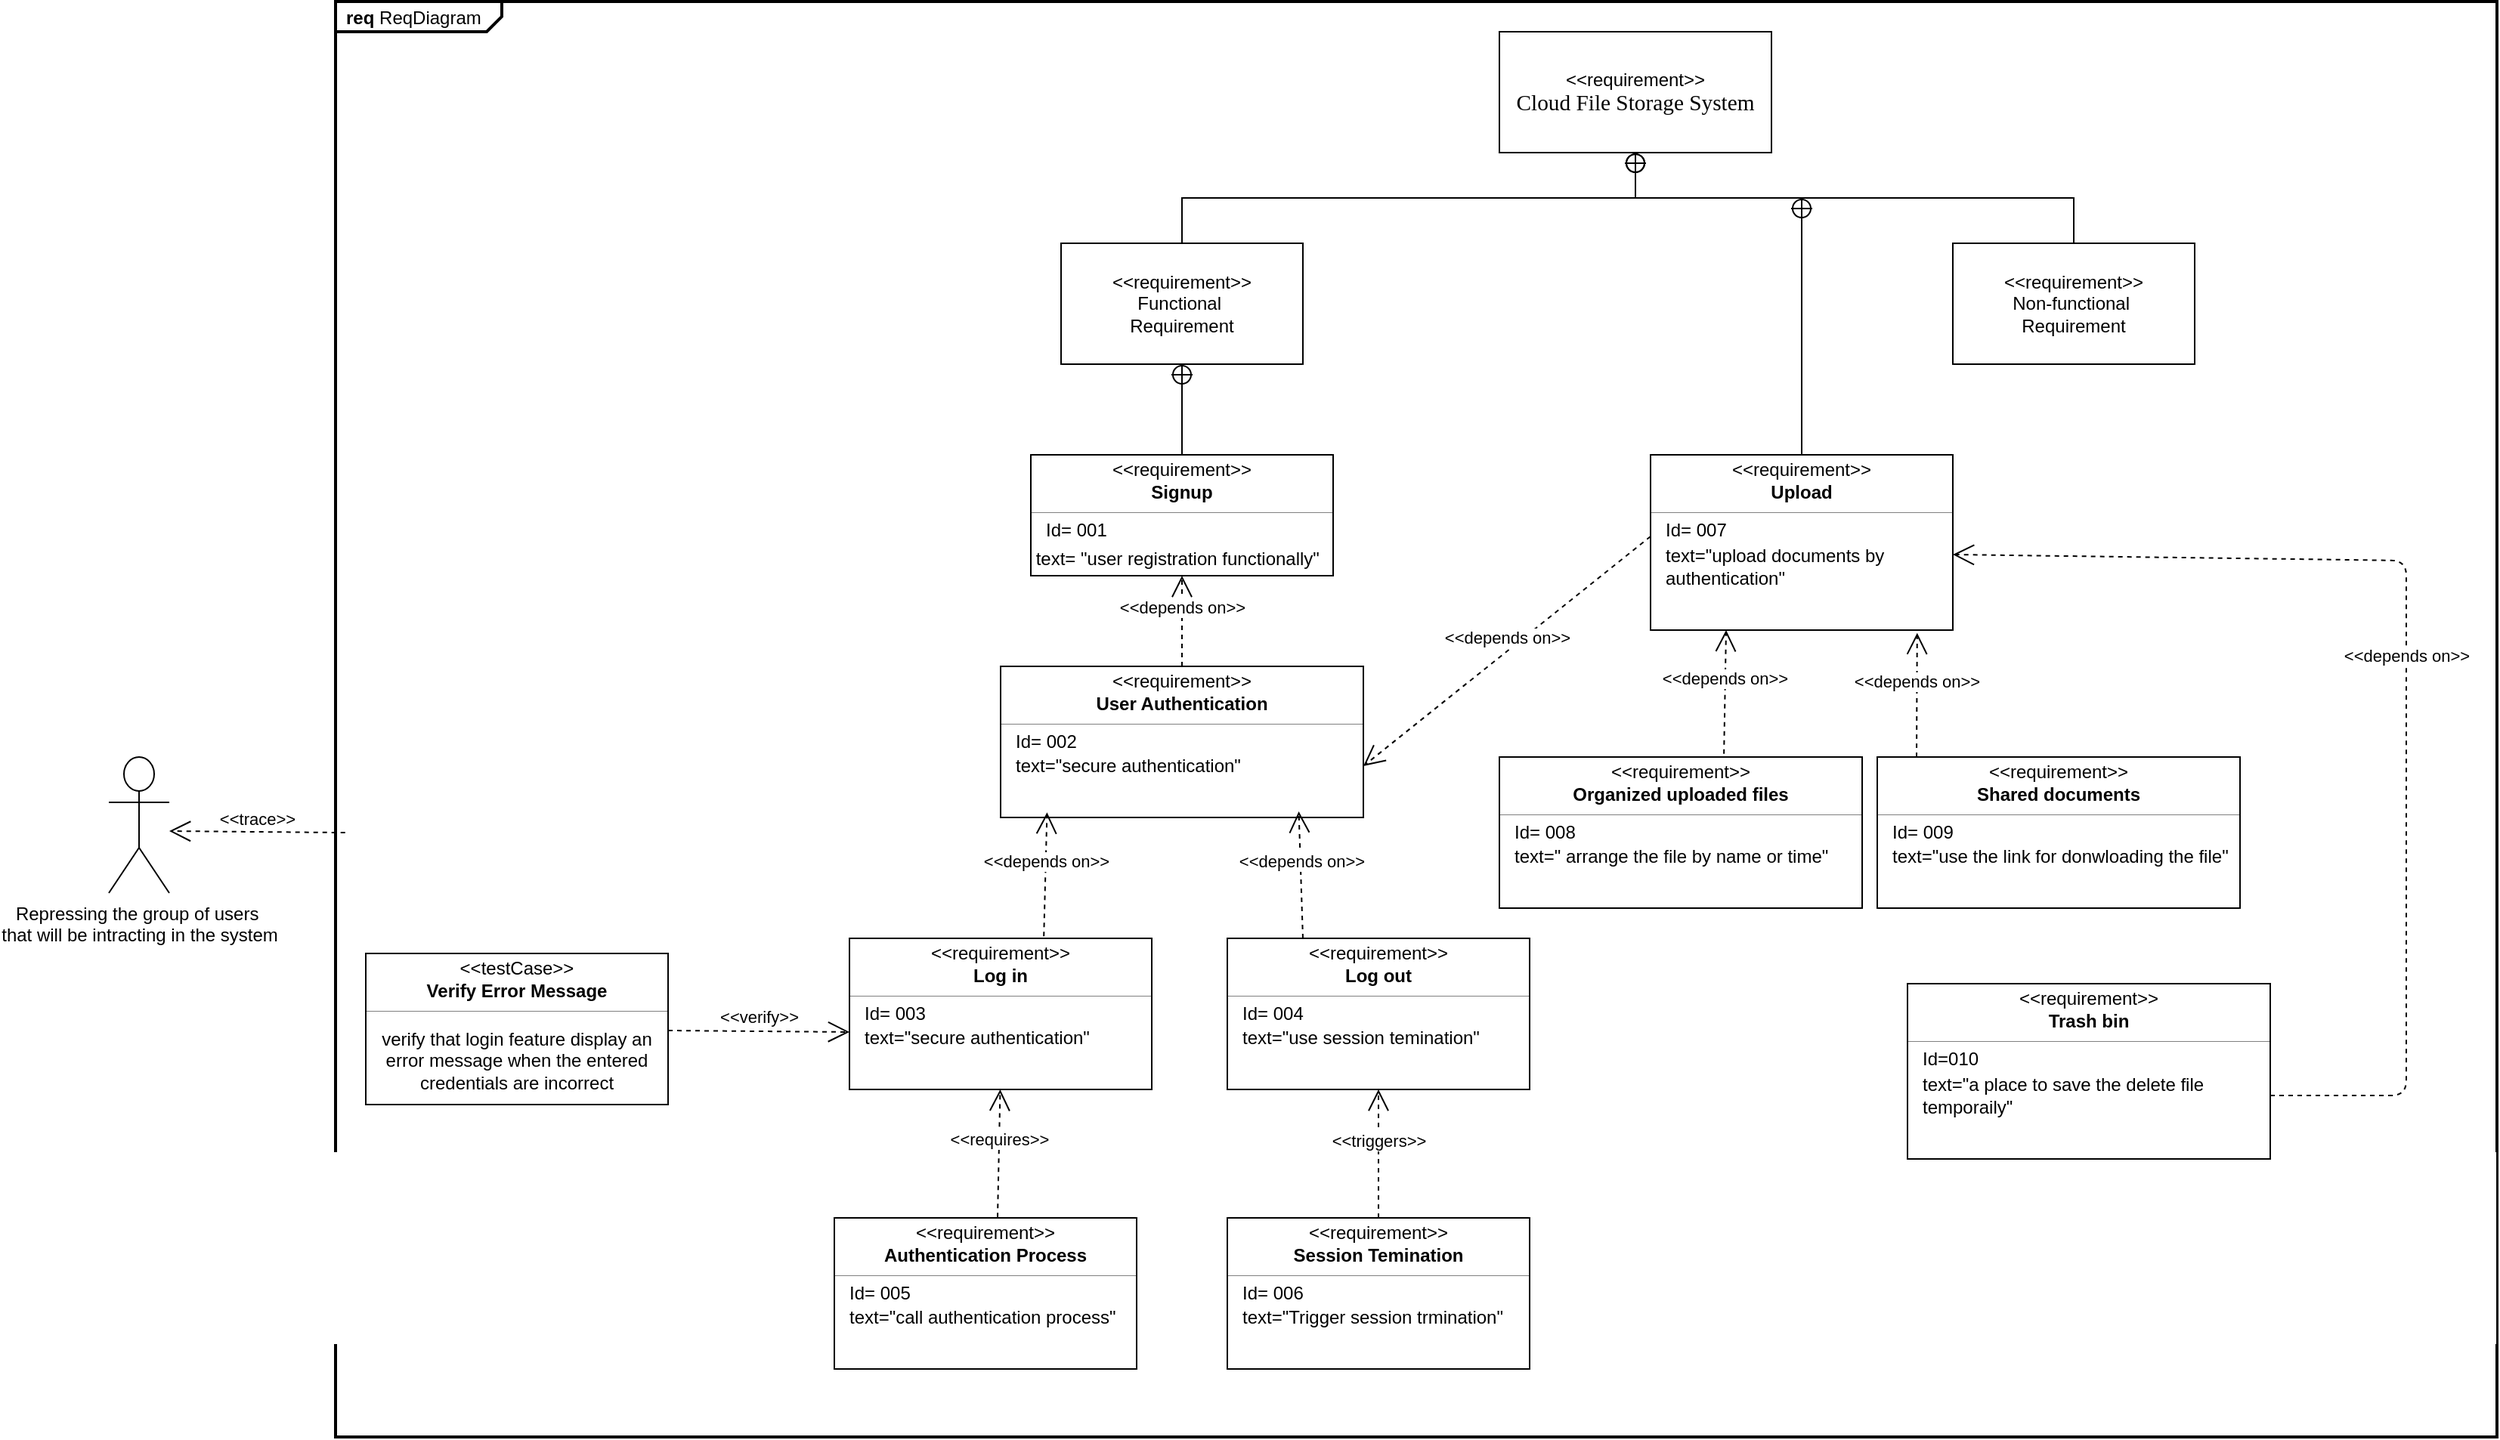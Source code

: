 <mxfile>
    <diagram name="Page-1" id="MenoA9UX80aZhf_iBhhd">
        <mxGraphModel dx="2391" dy="2190" grid="1" gridSize="10" guides="1" tooltips="1" connect="1" arrows="1" fold="1" page="1" pageScale="1" pageWidth="827" pageHeight="1169" math="0" shadow="0">
            <root>
                <mxCell id="0"/>
                <mxCell id="1" parent="0"/>
                <mxCell id="sfc8ipMuTCoacgXJyaX4-2" value="&lt;p style=&quot;margin:0px;margin-top:4px;margin-left:7px;text-align:left;&quot;&gt;&lt;b&gt;req&lt;/b&gt;  ReqDiagram&lt;/p&gt;" style="html=1;shape=mxgraph.sysml.package;overflow=fill;labelX=110;strokeWidth=2;align=center;" parent="1" vertex="1">
                    <mxGeometry x="-190" y="-1080" width="1430" height="950" as="geometry"/>
                </mxCell>
                <mxCell id="sfc8ipMuTCoacgXJyaX4-11" value="&amp;lt;&amp;lt;requirement&amp;gt;&amp;gt;&lt;br&gt;&lt;span style=&quot;color: rgb(0, 0, 0); font-family: Calibri; font-size: 14.667px; text-align: left; white-space-collapse: preserve; background-color: rgb(255, 255, 255);&quot;&gt;Cloud File Storage System&lt;/span&gt;" style="shape=rect;html=1;whiteSpace=wrap;align=center;" parent="1" vertex="1">
                    <mxGeometry x="580" y="-1060" width="180" height="80" as="geometry"/>
                </mxCell>
                <mxCell id="sfc8ipMuTCoacgXJyaX4-12" value="&amp;lt;&amp;lt;requirement&amp;gt;&amp;gt;&lt;br&gt;Functional&amp;nbsp;&lt;div&gt;Requirement&lt;/div&gt;" style="shape=rect;html=1;whiteSpace=wrap;align=center;" parent="1" vertex="1">
                    <mxGeometry x="290" y="-920" width="160" height="80" as="geometry"/>
                </mxCell>
                <mxCell id="sfc8ipMuTCoacgXJyaX4-13" value="&amp;lt;&amp;lt;requirement&amp;gt;&amp;gt;&lt;br&gt;Non-functional&amp;nbsp;&lt;div&gt;Requirement&lt;/div&gt;" style="shape=rect;html=1;whiteSpace=wrap;align=center;" parent="1" vertex="1">
                    <mxGeometry x="880" y="-920" width="160" height="80" as="geometry"/>
                </mxCell>
                <mxCell id="sfc8ipMuTCoacgXJyaX4-14" value="" style="rounded=0;html=1;labelBackgroundColor=none;endArrow=none;edgeStyle=elbowEdgeStyle;elbow=vertical;startArrow=sysMLPackCont;startSize=12;" parent="1" source="sfc8ipMuTCoacgXJyaX4-11" target="sfc8ipMuTCoacgXJyaX4-12" edge="1">
                    <mxGeometry relative="1" as="geometry"/>
                </mxCell>
                <mxCell id="sfc8ipMuTCoacgXJyaX4-15" value="" style="rounded=0;html=1;labelBackgroundColor=none;endArrow=none;edgeStyle=elbowEdgeStyle;elbow=vertical;startArrow=sysMLPackCont;startSize=12;" parent="1" source="sfc8ipMuTCoacgXJyaX4-11" target="sfc8ipMuTCoacgXJyaX4-13" edge="1">
                    <mxGeometry relative="1" as="geometry"/>
                </mxCell>
                <mxCell id="sfc8ipMuTCoacgXJyaX4-22" value="" style="fontStyle=1;align=center;verticalAlign=middle;childLayout=stackLayout;horizontal=1;horizontalStack=0;resizeParent=1;resizeParentMax=0;resizeLast=0;marginBottom=0;" parent="1" vertex="1">
                    <mxGeometry x="270" y="-780" width="200" height="80" as="geometry"/>
                </mxCell>
                <mxCell id="sfc8ipMuTCoacgXJyaX4-23" value="&amp;lt;&amp;lt;requirement&amp;gt;&amp;gt;" style="html=1;align=center;spacing=0;verticalAlign=middle;strokeColor=none;fillColor=none;whiteSpace=wrap;spacingTop=3;" parent="sfc8ipMuTCoacgXJyaX4-22" vertex="1">
                    <mxGeometry width="200" height="16" as="geometry"/>
                </mxCell>
                <mxCell id="sfc8ipMuTCoacgXJyaX4-24" value="Signup" style="html=1;align=center;spacing=0;verticalAlign=middle;strokeColor=none;fillColor=none;whiteSpace=wrap;fontStyle=1" parent="sfc8ipMuTCoacgXJyaX4-22" vertex="1">
                    <mxGeometry y="16" width="200" height="18" as="geometry"/>
                </mxCell>
                <mxCell id="sfc8ipMuTCoacgXJyaX4-25" value="" style="line;strokeWidth=0.25;fillColor=none;align=left;verticalAlign=middle;spacingTop=-1;spacingLeft=3;spacingRight=3;rotatable=0;labelPosition=right;points=[];portConstraint=eastwest;" parent="sfc8ipMuTCoacgXJyaX4-22" vertex="1">
                    <mxGeometry y="34" width="200" height="8" as="geometry"/>
                </mxCell>
                <mxCell id="sfc8ipMuTCoacgXJyaX4-26" value="Id= 001" style="html=1;align=left;spacing=0;verticalAlign=middle;strokeColor=none;fillColor=none;whiteSpace=wrap;spacingLeft=10;" parent="sfc8ipMuTCoacgXJyaX4-22" vertex="1">
                    <mxGeometry y="42" width="200" height="16" as="geometry"/>
                </mxCell>
                <mxCell id="sfc8ipMuTCoacgXJyaX4-28" value="&lt;span style=&quot;&quot;&gt;&amp;nbsp;text= &quot;user registration functionally&quot;&lt;/span&gt;" style="html=1;align=left;spacing=0;verticalAlign=middle;strokeColor=none;fillColor=none;whiteSpace=wrap;" parent="sfc8ipMuTCoacgXJyaX4-22" vertex="1">
                    <mxGeometry y="58" width="200" height="22" as="geometry"/>
                </mxCell>
                <mxCell id="sfc8ipMuTCoacgXJyaX4-32" value="" style="rounded=0;html=1;labelBackgroundColor=none;endArrow=none;elbow=vertical;startArrow=sysMLPackCont;startSize=12;entryX=0.5;entryY=0;entryDx=0;entryDy=0;exitX=0.5;exitY=1;exitDx=0;exitDy=0;" parent="1" source="sfc8ipMuTCoacgXJyaX4-12" target="sfc8ipMuTCoacgXJyaX4-23" edge="1">
                    <mxGeometry relative="1" as="geometry">
                        <mxPoint x="380" y="-850" as="sourcePoint"/>
                        <mxPoint x="110" y="-640" as="targetPoint"/>
                    </mxGeometry>
                </mxCell>
                <mxCell id="GovepnS-HVRkM9b20J2A-2" value="" style="fontStyle=1;align=center;verticalAlign=middle;childLayout=stackLayout;horizontal=1;horizontalStack=0;resizeParent=1;resizeParentMax=0;resizeLast=0;marginBottom=0;" parent="1" vertex="1">
                    <mxGeometry x="250" y="-640" width="240" height="100" as="geometry"/>
                </mxCell>
                <mxCell id="GovepnS-HVRkM9b20J2A-3" value="&amp;lt;&amp;lt;requirement&amp;gt;&amp;gt;" style="html=1;align=center;spacing=0;verticalAlign=middle;strokeColor=none;fillColor=none;whiteSpace=wrap;spacingTop=3;" parent="GovepnS-HVRkM9b20J2A-2" vertex="1">
                    <mxGeometry width="240" height="16" as="geometry"/>
                </mxCell>
                <mxCell id="GovepnS-HVRkM9b20J2A-4" value="User Authentication" style="html=1;align=center;spacing=0;verticalAlign=middle;strokeColor=none;fillColor=none;whiteSpace=wrap;fontStyle=1" parent="GovepnS-HVRkM9b20J2A-2" vertex="1">
                    <mxGeometry y="16" width="240" height="18" as="geometry"/>
                </mxCell>
                <mxCell id="GovepnS-HVRkM9b20J2A-5" value="" style="line;strokeWidth=0.25;fillColor=none;align=left;verticalAlign=middle;spacingTop=-1;spacingLeft=3;spacingRight=3;rotatable=0;labelPosition=right;points=[];portConstraint=eastwest;" parent="GovepnS-HVRkM9b20J2A-2" vertex="1">
                    <mxGeometry y="34" width="240" height="8" as="geometry"/>
                </mxCell>
                <mxCell id="GovepnS-HVRkM9b20J2A-6" value="Id= 002" style="html=1;align=left;spacing=0;verticalAlign=middle;strokeColor=none;fillColor=none;whiteSpace=wrap;spacingLeft=10;" parent="GovepnS-HVRkM9b20J2A-2" vertex="1">
                    <mxGeometry y="42" width="240" height="16" as="geometry"/>
                </mxCell>
                <mxCell id="GovepnS-HVRkM9b20J2A-7" value="text=&quot;secure authentication&quot;" style="html=1;align=left;spacing=0;verticalAlign=middle;strokeColor=none;fillColor=none;whiteSpace=wrap;spacingLeft=10;" parent="GovepnS-HVRkM9b20J2A-2" vertex="1">
                    <mxGeometry y="58" width="240" height="16" as="geometry"/>
                </mxCell>
                <mxCell id="GovepnS-HVRkM9b20J2A-8" value="" style="html=1;align=center;spacing=0;verticalAlign=middle;strokeColor=none;fillColor=none;whiteSpace=wrap;" parent="GovepnS-HVRkM9b20J2A-2" vertex="1">
                    <mxGeometry y="74" width="240" height="26" as="geometry"/>
                </mxCell>
                <mxCell id="GovepnS-HVRkM9b20J2A-9" value="&amp;lt;&amp;lt;depends on&amp;gt;&amp;gt;" style="edgeStyle=none;html=1;endArrow=open;endSize=12;dashed=1;verticalAlign=bottom;rounded=0;entryX=0.5;entryY=1;entryDx=0;entryDy=0;exitX=0.5;exitY=0;exitDx=0;exitDy=0;" parent="1" source="GovepnS-HVRkM9b20J2A-3" target="sfc8ipMuTCoacgXJyaX4-28" edge="1">
                    <mxGeometry width="160" relative="1" as="geometry">
                        <mxPoint x="390" y="-632" as="sourcePoint"/>
                        <mxPoint x="480" y="-630" as="targetPoint"/>
                    </mxGeometry>
                </mxCell>
                <mxCell id="GovepnS-HVRkM9b20J2A-10" value="" style="fontStyle=1;align=center;verticalAlign=middle;childLayout=stackLayout;horizontal=1;horizontalStack=0;resizeParent=1;resizeParentMax=0;resizeLast=0;marginBottom=0;" parent="1" vertex="1">
                    <mxGeometry x="150" y="-460" width="200" height="100" as="geometry"/>
                </mxCell>
                <mxCell id="GovepnS-HVRkM9b20J2A-11" value="&amp;lt;&amp;lt;requirement&amp;gt;&amp;gt;" style="html=1;align=center;spacing=0;verticalAlign=middle;strokeColor=none;fillColor=none;whiteSpace=wrap;spacingTop=3;" parent="GovepnS-HVRkM9b20J2A-10" vertex="1">
                    <mxGeometry width="200" height="16" as="geometry"/>
                </mxCell>
                <mxCell id="GovepnS-HVRkM9b20J2A-12" value="Log in" style="html=1;align=center;spacing=0;verticalAlign=middle;strokeColor=none;fillColor=none;whiteSpace=wrap;fontStyle=1" parent="GovepnS-HVRkM9b20J2A-10" vertex="1">
                    <mxGeometry y="16" width="200" height="18" as="geometry"/>
                </mxCell>
                <mxCell id="GovepnS-HVRkM9b20J2A-13" value="" style="line;strokeWidth=0.25;fillColor=none;align=left;verticalAlign=middle;spacingTop=-1;spacingLeft=3;spacingRight=3;rotatable=0;labelPosition=right;points=[];portConstraint=eastwest;" parent="GovepnS-HVRkM9b20J2A-10" vertex="1">
                    <mxGeometry y="34" width="200" height="8" as="geometry"/>
                </mxCell>
                <mxCell id="GovepnS-HVRkM9b20J2A-14" value="Id= 003" style="html=1;align=left;spacing=0;verticalAlign=middle;strokeColor=none;fillColor=none;whiteSpace=wrap;spacingLeft=10;" parent="GovepnS-HVRkM9b20J2A-10" vertex="1">
                    <mxGeometry y="42" width="200" height="16" as="geometry"/>
                </mxCell>
                <mxCell id="GovepnS-HVRkM9b20J2A-15" value="text=&quot;secure authentication&quot;" style="html=1;align=left;spacing=0;verticalAlign=middle;strokeColor=none;fillColor=none;whiteSpace=wrap;spacingLeft=10;" parent="GovepnS-HVRkM9b20J2A-10" vertex="1">
                    <mxGeometry y="58" width="200" height="16" as="geometry"/>
                </mxCell>
                <mxCell id="GovepnS-HVRkM9b20J2A-16" value="" style="html=1;align=center;spacing=0;verticalAlign=middle;strokeColor=none;fillColor=none;whiteSpace=wrap;" parent="GovepnS-HVRkM9b20J2A-10" vertex="1">
                    <mxGeometry y="74" width="200" height="26" as="geometry"/>
                </mxCell>
                <mxCell id="GovepnS-HVRkM9b20J2A-17" value="&amp;lt;&amp;lt;depends on&amp;gt;&amp;gt;" style="edgeStyle=none;html=1;endArrow=open;endSize=12;dashed=1;verticalAlign=bottom;rounded=0;exitX=0.643;exitY=-0.083;exitDx=0;exitDy=0;entryX=0.128;entryY=0.872;entryDx=0;entryDy=0;entryPerimeter=0;exitPerimeter=0;" parent="1" source="GovepnS-HVRkM9b20J2A-11" target="GovepnS-HVRkM9b20J2A-8" edge="1">
                    <mxGeometry width="160" relative="1" as="geometry">
                        <mxPoint x="190" y="-446" as="sourcePoint"/>
                        <mxPoint x="254.72" y="-550.004" as="targetPoint"/>
                    </mxGeometry>
                </mxCell>
                <mxCell id="GovepnS-HVRkM9b20J2A-18" value="" style="fontStyle=1;align=center;verticalAlign=middle;childLayout=stackLayout;horizontal=1;horizontalStack=0;resizeParent=1;resizeParentMax=0;resizeLast=0;marginBottom=0;" parent="1" vertex="1">
                    <mxGeometry x="400" y="-460" width="200" height="100" as="geometry"/>
                </mxCell>
                <mxCell id="GovepnS-HVRkM9b20J2A-19" value="&amp;lt;&amp;lt;requirement&amp;gt;&amp;gt;" style="html=1;align=center;spacing=0;verticalAlign=middle;strokeColor=none;fillColor=none;whiteSpace=wrap;spacingTop=3;" parent="GovepnS-HVRkM9b20J2A-18" vertex="1">
                    <mxGeometry width="200" height="16" as="geometry"/>
                </mxCell>
                <mxCell id="GovepnS-HVRkM9b20J2A-20" value="Log out" style="html=1;align=center;spacing=0;verticalAlign=middle;strokeColor=none;fillColor=none;whiteSpace=wrap;fontStyle=1" parent="GovepnS-HVRkM9b20J2A-18" vertex="1">
                    <mxGeometry y="16" width="200" height="18" as="geometry"/>
                </mxCell>
                <mxCell id="GovepnS-HVRkM9b20J2A-21" value="" style="line;strokeWidth=0.25;fillColor=none;align=left;verticalAlign=middle;spacingTop=-1;spacingLeft=3;spacingRight=3;rotatable=0;labelPosition=right;points=[];portConstraint=eastwest;" parent="GovepnS-HVRkM9b20J2A-18" vertex="1">
                    <mxGeometry y="34" width="200" height="8" as="geometry"/>
                </mxCell>
                <mxCell id="GovepnS-HVRkM9b20J2A-22" value="Id= 004" style="html=1;align=left;spacing=0;verticalAlign=middle;strokeColor=none;fillColor=none;whiteSpace=wrap;spacingLeft=10;" parent="GovepnS-HVRkM9b20J2A-18" vertex="1">
                    <mxGeometry y="42" width="200" height="16" as="geometry"/>
                </mxCell>
                <mxCell id="GovepnS-HVRkM9b20J2A-23" value="text=&quot;use session temination&quot;" style="html=1;align=left;spacing=0;verticalAlign=middle;strokeColor=none;fillColor=none;whiteSpace=wrap;spacingLeft=10;" parent="GovepnS-HVRkM9b20J2A-18" vertex="1">
                    <mxGeometry y="58" width="200" height="16" as="geometry"/>
                </mxCell>
                <mxCell id="GovepnS-HVRkM9b20J2A-24" value="" style="html=1;align=center;spacing=0;verticalAlign=middle;strokeColor=none;fillColor=none;whiteSpace=wrap;" parent="GovepnS-HVRkM9b20J2A-18" vertex="1">
                    <mxGeometry y="74" width="200" height="26" as="geometry"/>
                </mxCell>
                <mxCell id="GovepnS-HVRkM9b20J2A-25" value="&amp;lt;&amp;lt;depends on&amp;gt;&amp;gt;" style="edgeStyle=none;html=1;endArrow=open;endSize=12;dashed=1;verticalAlign=bottom;rounded=0;exitX=0.25;exitY=0;exitDx=0;exitDy=0;entryX=0.822;entryY=0.846;entryDx=0;entryDy=0;entryPerimeter=0;" parent="1" source="GovepnS-HVRkM9b20J2A-19" target="GovepnS-HVRkM9b20J2A-8" edge="1">
                    <mxGeometry width="160" relative="1" as="geometry">
                        <mxPoint x="450" y="-450" as="sourcePoint"/>
                        <mxPoint x="500" y="-520" as="targetPoint"/>
                    </mxGeometry>
                </mxCell>
                <mxCell id="GovepnS-HVRkM9b20J2A-26" value="" style="fontStyle=1;align=center;verticalAlign=middle;childLayout=stackLayout;horizontal=1;horizontalStack=0;resizeParent=1;resizeParentMax=0;resizeLast=0;marginBottom=0;" parent="1" vertex="1">
                    <mxGeometry x="140" y="-275" width="200" height="100" as="geometry"/>
                </mxCell>
                <mxCell id="GovepnS-HVRkM9b20J2A-27" value="&amp;lt;&amp;lt;requirement&amp;gt;&amp;gt;" style="html=1;align=center;spacing=0;verticalAlign=middle;strokeColor=none;fillColor=none;whiteSpace=wrap;spacingTop=3;" parent="GovepnS-HVRkM9b20J2A-26" vertex="1">
                    <mxGeometry width="200" height="16" as="geometry"/>
                </mxCell>
                <mxCell id="GovepnS-HVRkM9b20J2A-28" value="Authentication Process" style="html=1;align=center;spacing=0;verticalAlign=middle;strokeColor=none;fillColor=none;whiteSpace=wrap;fontStyle=1" parent="GovepnS-HVRkM9b20J2A-26" vertex="1">
                    <mxGeometry y="16" width="200" height="18" as="geometry"/>
                </mxCell>
                <mxCell id="GovepnS-HVRkM9b20J2A-29" value="" style="line;strokeWidth=0.25;fillColor=none;align=left;verticalAlign=middle;spacingTop=-1;spacingLeft=3;spacingRight=3;rotatable=0;labelPosition=right;points=[];portConstraint=eastwest;" parent="GovepnS-HVRkM9b20J2A-26" vertex="1">
                    <mxGeometry y="34" width="200" height="8" as="geometry"/>
                </mxCell>
                <mxCell id="GovepnS-HVRkM9b20J2A-30" value="Id= 005" style="html=1;align=left;spacing=0;verticalAlign=middle;strokeColor=none;fillColor=none;whiteSpace=wrap;spacingLeft=10;" parent="GovepnS-HVRkM9b20J2A-26" vertex="1">
                    <mxGeometry y="42" width="200" height="16" as="geometry"/>
                </mxCell>
                <mxCell id="GovepnS-HVRkM9b20J2A-31" value="text=&quot;call authentication process&quot;" style="html=1;align=left;spacing=0;verticalAlign=middle;strokeColor=none;fillColor=none;whiteSpace=wrap;spacingLeft=10;" parent="GovepnS-HVRkM9b20J2A-26" vertex="1">
                    <mxGeometry y="58" width="200" height="16" as="geometry"/>
                </mxCell>
                <mxCell id="GovepnS-HVRkM9b20J2A-32" value="" style="html=1;align=center;spacing=0;verticalAlign=middle;strokeColor=none;fillColor=none;whiteSpace=wrap;" parent="GovepnS-HVRkM9b20J2A-26" vertex="1">
                    <mxGeometry y="74" width="200" height="26" as="geometry"/>
                </mxCell>
                <mxCell id="GovepnS-HVRkM9b20J2A-33" value="&amp;lt;&amp;lt;requires&amp;gt;&amp;gt;" style="edgeStyle=none;html=1;endArrow=open;endSize=12;dashed=1;verticalAlign=bottom;rounded=0;exitX=0.54;exitY=-0.021;exitDx=0;exitDy=0;exitPerimeter=0;" parent="1" source="GovepnS-HVRkM9b20J2A-27" target="GovepnS-HVRkM9b20J2A-16" edge="1">
                    <mxGeometry width="160" relative="1" as="geometry">
                        <mxPoint x="190" y="-265" as="sourcePoint"/>
                        <mxPoint x="240" y="-335" as="targetPoint"/>
                    </mxGeometry>
                </mxCell>
                <mxCell id="GovepnS-HVRkM9b20J2A-34" value="" style="fontStyle=1;align=center;verticalAlign=middle;childLayout=stackLayout;horizontal=1;horizontalStack=0;resizeParent=1;resizeParentMax=0;resizeLast=0;marginBottom=0;" parent="1" vertex="1">
                    <mxGeometry x="400" y="-275" width="200" height="100" as="geometry"/>
                </mxCell>
                <mxCell id="GovepnS-HVRkM9b20J2A-35" value="&amp;lt;&amp;lt;requirement&amp;gt;&amp;gt;" style="html=1;align=center;spacing=0;verticalAlign=middle;strokeColor=none;fillColor=none;whiteSpace=wrap;spacingTop=3;" parent="GovepnS-HVRkM9b20J2A-34" vertex="1">
                    <mxGeometry width="200" height="16" as="geometry"/>
                </mxCell>
                <mxCell id="GovepnS-HVRkM9b20J2A-36" value="Session Temination" style="html=1;align=center;spacing=0;verticalAlign=middle;strokeColor=none;fillColor=none;whiteSpace=wrap;fontStyle=1" parent="GovepnS-HVRkM9b20J2A-34" vertex="1">
                    <mxGeometry y="16" width="200" height="18" as="geometry"/>
                </mxCell>
                <mxCell id="GovepnS-HVRkM9b20J2A-37" value="" style="line;strokeWidth=0.25;fillColor=none;align=left;verticalAlign=middle;spacingTop=-1;spacingLeft=3;spacingRight=3;rotatable=0;labelPosition=right;points=[];portConstraint=eastwest;" parent="GovepnS-HVRkM9b20J2A-34" vertex="1">
                    <mxGeometry y="34" width="200" height="8" as="geometry"/>
                </mxCell>
                <mxCell id="GovepnS-HVRkM9b20J2A-38" value="Id= 006" style="html=1;align=left;spacing=0;verticalAlign=middle;strokeColor=none;fillColor=none;whiteSpace=wrap;spacingLeft=10;" parent="GovepnS-HVRkM9b20J2A-34" vertex="1">
                    <mxGeometry y="42" width="200" height="16" as="geometry"/>
                </mxCell>
                <mxCell id="GovepnS-HVRkM9b20J2A-39" value="text=&quot;Trigger session trmination&quot;" style="html=1;align=left;spacing=0;verticalAlign=middle;strokeColor=none;fillColor=none;whiteSpace=wrap;spacingLeft=10;" parent="GovepnS-HVRkM9b20J2A-34" vertex="1">
                    <mxGeometry y="58" width="200" height="16" as="geometry"/>
                </mxCell>
                <mxCell id="GovepnS-HVRkM9b20J2A-40" value="" style="html=1;align=center;spacing=0;verticalAlign=middle;strokeColor=none;fillColor=none;whiteSpace=wrap;" parent="GovepnS-HVRkM9b20J2A-34" vertex="1">
                    <mxGeometry y="74" width="200" height="26" as="geometry"/>
                </mxCell>
                <mxCell id="GovepnS-HVRkM9b20J2A-41" value="&amp;lt;&amp;lt;triggers&amp;gt;&amp;gt;" style="edgeStyle=none;html=1;endArrow=open;endSize=12;dashed=1;verticalAlign=bottom;rounded=0;exitX=0.5;exitY=0;exitDx=0;exitDy=0;entryX=0.5;entryY=1;entryDx=0;entryDy=0;" parent="1" source="GovepnS-HVRkM9b20J2A-35" target="GovepnS-HVRkM9b20J2A-24" edge="1">
                    <mxGeometry width="160" relative="1" as="geometry">
                        <mxPoint x="450" y="-265" as="sourcePoint"/>
                        <mxPoint x="500" y="-335" as="targetPoint"/>
                    </mxGeometry>
                </mxCell>
                <mxCell id="GovepnS-HVRkM9b20J2A-42" value="" style="fontStyle=1;align=center;verticalAlign=middle;childLayout=stackLayout;horizontal=1;horizontalStack=0;resizeParent=1;resizeParentMax=0;resizeLast=0;marginBottom=0;" parent="1" vertex="1">
                    <mxGeometry x="680" y="-780" width="200" height="116" as="geometry"/>
                </mxCell>
                <mxCell id="GovepnS-HVRkM9b20J2A-43" value="&amp;lt;&amp;lt;requirement&amp;gt;&amp;gt;" style="html=1;align=center;spacing=0;verticalAlign=middle;strokeColor=none;fillColor=none;whiteSpace=wrap;spacingTop=3;" parent="GovepnS-HVRkM9b20J2A-42" vertex="1">
                    <mxGeometry width="200" height="16" as="geometry"/>
                </mxCell>
                <mxCell id="GovepnS-HVRkM9b20J2A-44" value="Upload" style="html=1;align=center;spacing=0;verticalAlign=middle;strokeColor=none;fillColor=none;whiteSpace=wrap;fontStyle=1" parent="GovepnS-HVRkM9b20J2A-42" vertex="1">
                    <mxGeometry y="16" width="200" height="18" as="geometry"/>
                </mxCell>
                <mxCell id="GovepnS-HVRkM9b20J2A-45" value="" style="line;strokeWidth=0.25;fillColor=none;align=left;verticalAlign=middle;spacingTop=-1;spacingLeft=3;spacingRight=3;rotatable=0;labelPosition=right;points=[];portConstraint=eastwest;" parent="GovepnS-HVRkM9b20J2A-42" vertex="1">
                    <mxGeometry y="34" width="200" height="8" as="geometry"/>
                </mxCell>
                <mxCell id="GovepnS-HVRkM9b20J2A-46" value="Id= 007" style="html=1;align=left;spacing=0;verticalAlign=middle;strokeColor=none;fillColor=none;whiteSpace=wrap;spacingLeft=10;" parent="GovepnS-HVRkM9b20J2A-42" vertex="1">
                    <mxGeometry y="42" width="200" height="16" as="geometry"/>
                </mxCell>
                <mxCell id="GovepnS-HVRkM9b20J2A-47" value="text=&quot;upload documents by authentication&quot;" style="html=1;align=left;spacing=0;verticalAlign=middle;strokeColor=none;fillColor=none;whiteSpace=wrap;spacingLeft=10;" parent="GovepnS-HVRkM9b20J2A-42" vertex="1">
                    <mxGeometry y="58" width="200" height="32" as="geometry"/>
                </mxCell>
                <mxCell id="GovepnS-HVRkM9b20J2A-48" value="" style="html=1;align=center;spacing=0;verticalAlign=middle;strokeColor=none;fillColor=none;whiteSpace=wrap;" parent="GovepnS-HVRkM9b20J2A-42" vertex="1">
                    <mxGeometry y="90" width="200" height="26" as="geometry"/>
                </mxCell>
                <mxCell id="GovepnS-HVRkM9b20J2A-49" value="&amp;lt;&amp;lt;depends on&amp;gt;&amp;gt;" style="edgeStyle=none;html=1;endArrow=open;endSize=12;dashed=1;verticalAlign=bottom;rounded=0;exitX=0;exitY=0.75;exitDx=0;exitDy=0;entryX=1;entryY=0.5;entryDx=0;entryDy=0;" parent="1" source="GovepnS-HVRkM9b20J2A-46" target="GovepnS-HVRkM9b20J2A-7" edge="1">
                    <mxGeometry width="160" relative="1" as="geometry">
                        <mxPoint x="680" y="-780" as="sourcePoint"/>
                        <mxPoint x="730" y="-850" as="targetPoint"/>
                    </mxGeometry>
                </mxCell>
                <mxCell id="GovepnS-HVRkM9b20J2A-57" value="&amp;lt;&amp;lt;verify&amp;gt;&amp;gt;" style="edgeStyle=none;html=1;endArrow=open;endSize=12;dashed=1;verticalAlign=bottom;rounded=0;entryX=0;entryY=0.25;entryDx=0;entryDy=0;exitX=1;exitY=0;exitDx=0;exitDy=0;" parent="1" target="GovepnS-HVRkM9b20J2A-15" edge="1">
                    <mxGeometry width="160" relative="1" as="geometry">
                        <mxPoint x="30" y="-399" as="sourcePoint"/>
                        <mxPoint x="-39" y="-540" as="targetPoint"/>
                    </mxGeometry>
                </mxCell>
                <mxCell id="GovepnS-HVRkM9b20J2A-58" value="" style="fontStyle=1;align=center;verticalAlign=middle;childLayout=stackLayout;horizontal=1;horizontalStack=0;resizeParent=1;resizeParentMax=0;resizeLast=0;marginBottom=0;" parent="1" vertex="1">
                    <mxGeometry x="-170" y="-450" width="200" height="100" as="geometry"/>
                </mxCell>
                <mxCell id="GovepnS-HVRkM9b20J2A-59" value="&amp;lt;&amp;lt;testCase&amp;gt;&amp;gt;" style="html=1;align=center;spacing=0;verticalAlign=middle;strokeColor=none;fillColor=none;whiteSpace=wrap;spacingTop=3;" parent="GovepnS-HVRkM9b20J2A-58" vertex="1">
                    <mxGeometry width="200" height="16" as="geometry"/>
                </mxCell>
                <mxCell id="GovepnS-HVRkM9b20J2A-60" value="Verify Error Message" style="html=1;align=center;spacing=0;verticalAlign=middle;strokeColor=none;fillColor=none;whiteSpace=wrap;fontStyle=1" parent="GovepnS-HVRkM9b20J2A-58" vertex="1">
                    <mxGeometry y="16" width="200" height="18" as="geometry"/>
                </mxCell>
                <mxCell id="GovepnS-HVRkM9b20J2A-61" value="" style="line;strokeWidth=0.25;fillColor=none;align=left;verticalAlign=middle;spacingTop=-1;spacingLeft=3;spacingRight=3;rotatable=0;labelPosition=right;points=[];portConstraint=eastwest;" parent="GovepnS-HVRkM9b20J2A-58" vertex="1">
                    <mxGeometry y="34" width="200" height="8" as="geometry"/>
                </mxCell>
                <mxCell id="GovepnS-HVRkM9b20J2A-62" value="verify that login feature display an error message when the entered credentials are incorrect" style="html=1;align=center;spacing=0;verticalAlign=middle;strokeColor=none;fillColor=none;whiteSpace=wrap;" parent="GovepnS-HVRkM9b20J2A-58" vertex="1">
                    <mxGeometry y="42" width="200" height="58" as="geometry"/>
                </mxCell>
                <mxCell id="GovepnS-HVRkM9b20J2A-63" value="" style="rounded=0;html=1;labelBackgroundColor=none;endArrow=none;elbow=vertical;startArrow=sysMLPackCont;startSize=12;entryX=0.5;entryY=0;entryDx=0;entryDy=0;" parent="1" target="GovepnS-HVRkM9b20J2A-43" edge="1">
                    <mxGeometry relative="1" as="geometry">
                        <mxPoint x="780" y="-950" as="sourcePoint"/>
                        <mxPoint x="1010" y="-800" as="targetPoint"/>
                    </mxGeometry>
                </mxCell>
                <mxCell id="GovepnS-HVRkM9b20J2A-64" value="" style="fontStyle=1;align=center;verticalAlign=middle;childLayout=stackLayout;horizontal=1;horizontalStack=0;resizeParent=1;resizeParentMax=0;resizeLast=0;marginBottom=0;" parent="1" vertex="1">
                    <mxGeometry x="580" y="-580" width="240" height="100" as="geometry"/>
                </mxCell>
                <mxCell id="GovepnS-HVRkM9b20J2A-65" value="&amp;lt;&amp;lt;requirement&amp;gt;&amp;gt;" style="html=1;align=center;spacing=0;verticalAlign=middle;strokeColor=none;fillColor=none;whiteSpace=wrap;spacingTop=3;" parent="GovepnS-HVRkM9b20J2A-64" vertex="1">
                    <mxGeometry width="240" height="16" as="geometry"/>
                </mxCell>
                <mxCell id="GovepnS-HVRkM9b20J2A-66" value="Organized uploaded files" style="html=1;align=center;spacing=0;verticalAlign=middle;strokeColor=none;fillColor=none;whiteSpace=wrap;fontStyle=1" parent="GovepnS-HVRkM9b20J2A-64" vertex="1">
                    <mxGeometry y="16" width="240" height="18" as="geometry"/>
                </mxCell>
                <mxCell id="GovepnS-HVRkM9b20J2A-67" value="" style="line;strokeWidth=0.25;fillColor=none;align=left;verticalAlign=middle;spacingTop=-1;spacingLeft=3;spacingRight=3;rotatable=0;labelPosition=right;points=[];portConstraint=eastwest;" parent="GovepnS-HVRkM9b20J2A-64" vertex="1">
                    <mxGeometry y="34" width="240" height="8" as="geometry"/>
                </mxCell>
                <mxCell id="GovepnS-HVRkM9b20J2A-68" value="Id= 008" style="html=1;align=left;spacing=0;verticalAlign=middle;strokeColor=none;fillColor=none;whiteSpace=wrap;spacingLeft=10;" parent="GovepnS-HVRkM9b20J2A-64" vertex="1">
                    <mxGeometry y="42" width="240" height="16" as="geometry"/>
                </mxCell>
                <mxCell id="GovepnS-HVRkM9b20J2A-69" value="text=&quot; arrange the file by name or time&quot;" style="html=1;align=left;spacing=0;verticalAlign=middle;strokeColor=none;fillColor=none;whiteSpace=wrap;spacingLeft=10;" parent="GovepnS-HVRkM9b20J2A-64" vertex="1">
                    <mxGeometry y="58" width="240" height="16" as="geometry"/>
                </mxCell>
                <mxCell id="GovepnS-HVRkM9b20J2A-70" value="" style="html=1;align=center;spacing=0;verticalAlign=middle;strokeColor=none;fillColor=none;whiteSpace=wrap;" parent="GovepnS-HVRkM9b20J2A-64" vertex="1">
                    <mxGeometry y="74" width="240" height="26" as="geometry"/>
                </mxCell>
                <mxCell id="GovepnS-HVRkM9b20J2A-71" value="&amp;lt;&amp;lt;depends on&amp;gt;&amp;gt;" style="edgeStyle=none;html=1;endArrow=open;endSize=12;dashed=1;verticalAlign=bottom;rounded=0;entryX=0.25;entryY=1;entryDx=0;entryDy=0;exitX=0.619;exitY=-0.132;exitDx=0;exitDy=0;exitPerimeter=0;" parent="1" source="GovepnS-HVRkM9b20J2A-65" target="GovepnS-HVRkM9b20J2A-48" edge="1">
                    <mxGeometry width="160" relative="1" as="geometry">
                        <mxPoint x="780" y="-570" as="sourcePoint"/>
                        <mxPoint x="700" y="-664" as="targetPoint"/>
                    </mxGeometry>
                </mxCell>
                <mxCell id="GovepnS-HVRkM9b20J2A-73" value="" style="fontStyle=1;align=center;verticalAlign=middle;childLayout=stackLayout;horizontal=1;horizontalStack=0;resizeParent=1;resizeParentMax=0;resizeLast=0;marginBottom=0;" parent="1" vertex="1">
                    <mxGeometry x="830" y="-580" width="240" height="100" as="geometry"/>
                </mxCell>
                <mxCell id="GovepnS-HVRkM9b20J2A-74" value="&amp;lt;&amp;lt;requirement&amp;gt;&amp;gt;" style="html=1;align=center;spacing=0;verticalAlign=middle;strokeColor=none;fillColor=none;whiteSpace=wrap;spacingTop=3;" parent="GovepnS-HVRkM9b20J2A-73" vertex="1">
                    <mxGeometry width="240" height="16" as="geometry"/>
                </mxCell>
                <mxCell id="GovepnS-HVRkM9b20J2A-75" value="Shared documents" style="html=1;align=center;spacing=0;verticalAlign=middle;strokeColor=none;fillColor=none;whiteSpace=wrap;fontStyle=1" parent="GovepnS-HVRkM9b20J2A-73" vertex="1">
                    <mxGeometry y="16" width="240" height="18" as="geometry"/>
                </mxCell>
                <mxCell id="GovepnS-HVRkM9b20J2A-76" value="" style="line;strokeWidth=0.25;fillColor=none;align=left;verticalAlign=middle;spacingTop=-1;spacingLeft=3;spacingRight=3;rotatable=0;labelPosition=right;points=[];portConstraint=eastwest;" parent="GovepnS-HVRkM9b20J2A-73" vertex="1">
                    <mxGeometry y="34" width="240" height="8" as="geometry"/>
                </mxCell>
                <mxCell id="GovepnS-HVRkM9b20J2A-77" value="Id= 009" style="html=1;align=left;spacing=0;verticalAlign=middle;strokeColor=none;fillColor=none;whiteSpace=wrap;spacingLeft=10;" parent="GovepnS-HVRkM9b20J2A-73" vertex="1">
                    <mxGeometry y="42" width="240" height="16" as="geometry"/>
                </mxCell>
                <mxCell id="GovepnS-HVRkM9b20J2A-78" value="text=&quot;use the link for donwloading the file&quot;" style="html=1;align=left;spacing=0;verticalAlign=middle;strokeColor=none;fillColor=none;whiteSpace=wrap;spacingLeft=10;" parent="GovepnS-HVRkM9b20J2A-73" vertex="1">
                    <mxGeometry y="58" width="240" height="16" as="geometry"/>
                </mxCell>
                <mxCell id="GovepnS-HVRkM9b20J2A-79" value="" style="html=1;align=center;spacing=0;verticalAlign=middle;strokeColor=none;fillColor=none;whiteSpace=wrap;" parent="GovepnS-HVRkM9b20J2A-73" vertex="1">
                    <mxGeometry y="74" width="240" height="26" as="geometry"/>
                </mxCell>
                <mxCell id="GovepnS-HVRkM9b20J2A-80" value="&amp;lt;&amp;lt;depends on&amp;gt;&amp;gt;" style="edgeStyle=none;html=1;endArrow=open;endSize=12;dashed=1;verticalAlign=bottom;rounded=0;entryX=0.882;entryY=1.072;entryDx=0;entryDy=0;entryPerimeter=0;" parent="1" target="GovepnS-HVRkM9b20J2A-48" edge="1">
                    <mxGeometry width="160" relative="1" as="geometry">
                        <mxPoint x="856" y="-580" as="sourcePoint"/>
                        <mxPoint x="1000" y="-660" as="targetPoint"/>
                    </mxGeometry>
                </mxCell>
                <mxCell id="PztZhkZLu4CGlNpXTmjy-1" value="&amp;lt;&amp;lt;trace&amp;gt;&amp;gt;" style="edgeStyle=none;html=1;endArrow=open;endSize=12;dashed=1;verticalAlign=bottom;rounded=0;exitX=0.001;exitY=0.664;exitDx=0;exitDy=0;exitPerimeter=0;" parent="1" edge="1">
                    <mxGeometry width="160" relative="1" as="geometry">
                        <mxPoint x="-183.64" y="-529.97" as="sourcePoint"/>
                        <mxPoint x="-300" y="-531" as="targetPoint"/>
                    </mxGeometry>
                </mxCell>
                <mxCell id="PztZhkZLu4CGlNpXTmjy-2" value="Repressing the group of users&amp;nbsp;&lt;div&gt;that will be intracting in the system&lt;/div&gt;" style="shape=umlActor;html=1;verticalLabelPosition=bottom;verticalAlign=top;align=center;" parent="1" vertex="1">
                    <mxGeometry x="-340" y="-580" width="40" height="90" as="geometry"/>
                </mxCell>
                <mxCell id="2" value="" style="fontStyle=1;align=center;verticalAlign=middle;childLayout=stackLayout;horizontal=1;horizontalStack=0;resizeParent=1;resizeParentMax=0;resizeLast=0;marginBottom=0;" vertex="1" parent="1">
                    <mxGeometry x="850" y="-430" width="240" height="116" as="geometry"/>
                </mxCell>
                <mxCell id="3" value="&amp;lt;&amp;lt;requirement&amp;gt;&amp;gt;" style="html=1;align=center;spacing=0;verticalAlign=middle;strokeColor=none;fillColor=none;whiteSpace=wrap;spacingTop=3;" vertex="1" parent="2">
                    <mxGeometry width="240" height="16" as="geometry"/>
                </mxCell>
                <mxCell id="4" value="Trash bin" style="html=1;align=center;spacing=0;verticalAlign=middle;strokeColor=none;fillColor=none;whiteSpace=wrap;fontStyle=1" vertex="1" parent="2">
                    <mxGeometry y="16" width="240" height="18" as="geometry"/>
                </mxCell>
                <mxCell id="5" value="" style="line;strokeWidth=0.25;fillColor=none;align=left;verticalAlign=middle;spacingTop=-1;spacingLeft=3;spacingRight=3;rotatable=0;labelPosition=right;points=[];portConstraint=eastwest;" vertex="1" parent="2">
                    <mxGeometry y="34" width="240" height="8" as="geometry"/>
                </mxCell>
                <mxCell id="6" value="&lt;span style=&quot;color: rgb(0, 0, 0);&quot;&gt;Id=010&lt;/span&gt;" style="html=1;align=left;spacing=0;verticalAlign=middle;strokeColor=none;fillColor=none;whiteSpace=wrap;spacingLeft=10;" vertex="1" parent="2">
                    <mxGeometry y="42" width="240" height="16" as="geometry"/>
                </mxCell>
                <mxCell id="7" value="&lt;span style=&quot;color: rgb(0, 0, 0);&quot;&gt;text=&quot;a place to save the delete file temporaily&quot;&lt;/span&gt;" style="html=1;align=left;spacing=0;verticalAlign=middle;strokeColor=none;fillColor=none;whiteSpace=wrap;spacingLeft=10;" vertex="1" parent="2">
                    <mxGeometry y="58" width="240" height="32" as="geometry"/>
                </mxCell>
                <mxCell id="8" value="" style="html=1;align=center;spacing=0;verticalAlign=middle;strokeColor=none;fillColor=none;whiteSpace=wrap;" vertex="1" parent="2">
                    <mxGeometry y="90" width="240" height="26" as="geometry"/>
                </mxCell>
                <mxCell id="9" value="&amp;lt;&amp;lt;depends on&amp;gt;&amp;gt;" style="edgeStyle=none;html=1;endArrow=open;endSize=12;dashed=1;verticalAlign=bottom;exitX=1;exitY=0.5;exitDx=0;exitDy=0;entryX=1;entryY=0.25;entryDx=0;entryDy=0;" edge="1" parent="1" source="7" target="GovepnS-HVRkM9b20J2A-47">
                    <mxGeometry width="160" relative="1" as="geometry">
                        <mxPoint x="1030" y="-270" as="sourcePoint"/>
                        <mxPoint x="1190" y="-270" as="targetPoint"/>
                        <Array as="points">
                            <mxPoint x="1180" y="-356"/>
                            <mxPoint x="1180" y="-710"/>
                        </Array>
                    </mxGeometry>
                </mxCell>
            </root>
        </mxGraphModel>
    </diagram>
</mxfile>